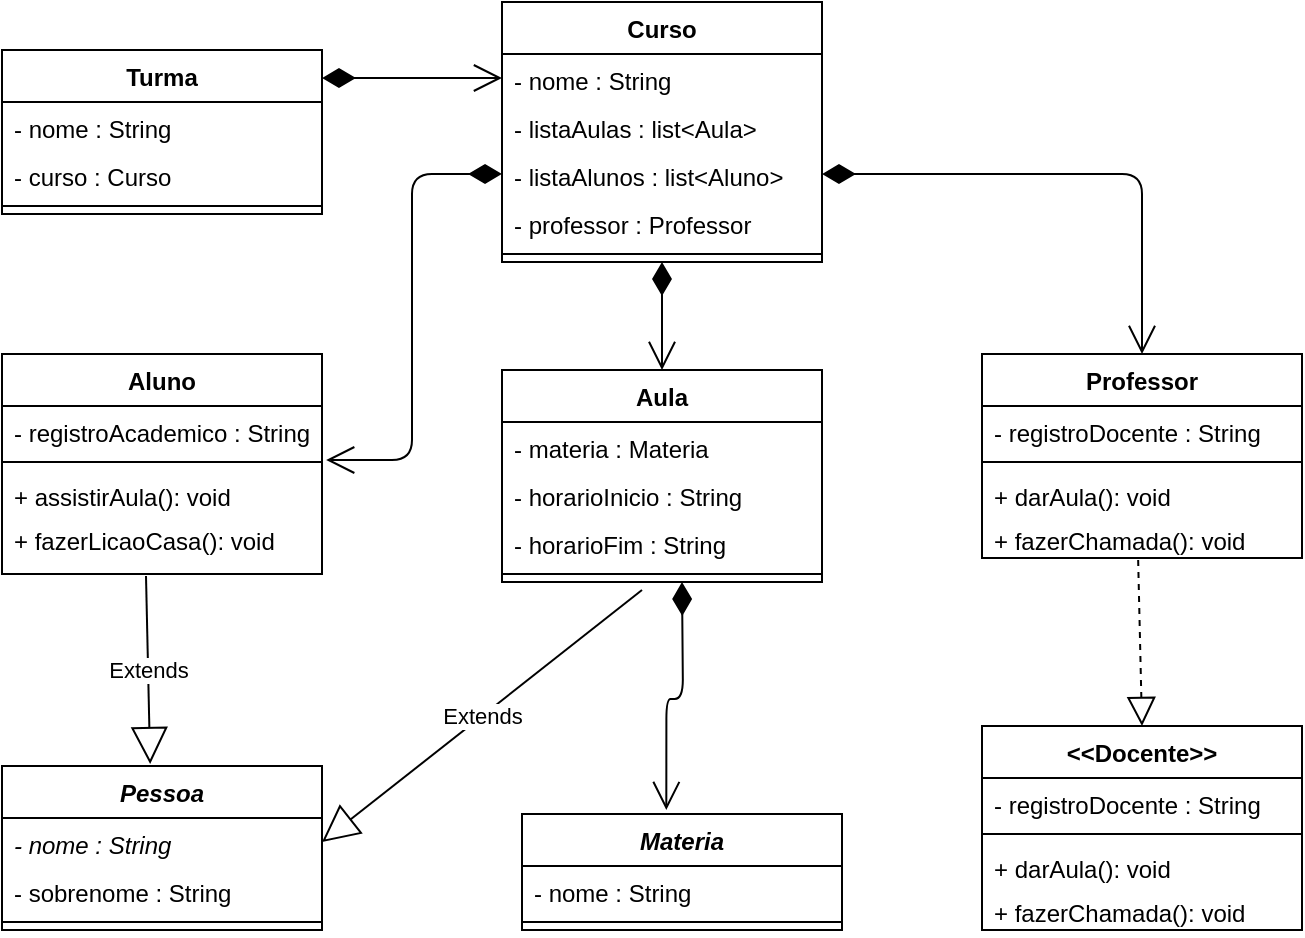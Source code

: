 <mxfile version="13.6.6" type="device"><diagram id="aBLnvHHOu77cB-Ppy9Iq" name="Page-1"><mxGraphModel dx="828" dy="1652" grid="1" gridSize="10" guides="1" tooltips="1" connect="1" arrows="1" fold="1" page="1" pageScale="1" pageWidth="827" pageHeight="1169" math="0" shadow="0"><root><mxCell id="0"/><mxCell id="1" parent="0"/><mxCell id="QdhpOE0VRcFPDTs3WiqI-6" value="Curso" style="swimlane;fontStyle=1;align=center;verticalAlign=top;childLayout=stackLayout;horizontal=1;startSize=26;horizontalStack=0;resizeParent=1;resizeParentMax=0;resizeLast=0;collapsible=1;marginBottom=0;" vertex="1" parent="1"><mxGeometry x="390" y="-224" width="160" height="130" as="geometry"/></mxCell><mxCell id="QdhpOE0VRcFPDTs3WiqI-7" value="- nome : String " style="text;strokeColor=none;fillColor=none;align=left;verticalAlign=top;spacingLeft=4;spacingRight=4;overflow=hidden;rotatable=0;points=[[0,0.5],[1,0.5]];portConstraint=eastwest;" vertex="1" parent="QdhpOE0VRcFPDTs3WiqI-6"><mxGeometry y="26" width="160" height="24" as="geometry"/></mxCell><mxCell id="QdhpOE0VRcFPDTs3WiqI-12" value="- listaAulas : list&lt;Aula&gt; " style="text;strokeColor=none;fillColor=none;align=left;verticalAlign=top;spacingLeft=4;spacingRight=4;overflow=hidden;rotatable=0;points=[[0,0.5],[1,0.5]];portConstraint=eastwest;" vertex="1" parent="QdhpOE0VRcFPDTs3WiqI-6"><mxGeometry y="50" width="160" height="24" as="geometry"/></mxCell><mxCell id="QdhpOE0VRcFPDTs3WiqI-13" value="- listaAlunos : list&lt;Aluno&gt; " style="text;strokeColor=none;fillColor=none;align=left;verticalAlign=top;spacingLeft=4;spacingRight=4;overflow=hidden;rotatable=0;points=[[0,0.5],[1,0.5]];portConstraint=eastwest;" vertex="1" parent="QdhpOE0VRcFPDTs3WiqI-6"><mxGeometry y="74" width="160" height="24" as="geometry"/></mxCell><mxCell id="QdhpOE0VRcFPDTs3WiqI-14" value="- professor : Professor " style="text;strokeColor=none;fillColor=none;align=left;verticalAlign=top;spacingLeft=4;spacingRight=4;overflow=hidden;rotatable=0;points=[[0,0.5],[1,0.5]];portConstraint=eastwest;" vertex="1" parent="QdhpOE0VRcFPDTs3WiqI-6"><mxGeometry y="98" width="160" height="24" as="geometry"/></mxCell><mxCell id="QdhpOE0VRcFPDTs3WiqI-8" value="" style="line;strokeWidth=1;fillColor=none;align=left;verticalAlign=middle;spacingTop=-1;spacingLeft=3;spacingRight=3;rotatable=0;labelPosition=right;points=[];portConstraint=eastwest;" vertex="1" parent="QdhpOE0VRcFPDTs3WiqI-6"><mxGeometry y="122" width="160" height="8" as="geometry"/></mxCell><mxCell id="QdhpOE0VRcFPDTs3WiqI-15" value="Professor" style="swimlane;fontStyle=1;align=center;verticalAlign=top;childLayout=stackLayout;horizontal=1;startSize=26;horizontalStack=0;resizeParent=1;resizeParentMax=0;resizeLast=0;collapsible=1;marginBottom=0;" vertex="1" parent="1"><mxGeometry x="630" y="-48" width="160" height="102" as="geometry"/></mxCell><mxCell id="QdhpOE0VRcFPDTs3WiqI-20" value="- registroDocente : String&#10; " style="text;strokeColor=none;fillColor=none;align=left;verticalAlign=top;spacingLeft=4;spacingRight=4;overflow=hidden;rotatable=0;points=[[0,0.5],[1,0.5]];portConstraint=eastwest;" vertex="1" parent="QdhpOE0VRcFPDTs3WiqI-15"><mxGeometry y="26" width="160" height="24" as="geometry"/></mxCell><mxCell id="QdhpOE0VRcFPDTs3WiqI-17" value="" style="line;strokeWidth=1;fillColor=none;align=left;verticalAlign=middle;spacingTop=-1;spacingLeft=3;spacingRight=3;rotatable=0;labelPosition=right;points=[];portConstraint=eastwest;" vertex="1" parent="QdhpOE0VRcFPDTs3WiqI-15"><mxGeometry y="50" width="160" height="8" as="geometry"/></mxCell><mxCell id="QdhpOE0VRcFPDTs3WiqI-18" value="+ darAula(): void" style="text;strokeColor=none;fillColor=none;align=left;verticalAlign=top;spacingLeft=4;spacingRight=4;overflow=hidden;rotatable=0;points=[[0,0.5],[1,0.5]];portConstraint=eastwest;" vertex="1" parent="QdhpOE0VRcFPDTs3WiqI-15"><mxGeometry y="58" width="160" height="22" as="geometry"/></mxCell><mxCell id="QdhpOE0VRcFPDTs3WiqI-21" value="+ fazerChamada(): void" style="text;strokeColor=none;fillColor=none;align=left;verticalAlign=top;spacingLeft=4;spacingRight=4;overflow=hidden;rotatable=0;points=[[0,0.5],[1,0.5]];portConstraint=eastwest;" vertex="1" parent="QdhpOE0VRcFPDTs3WiqI-15"><mxGeometry y="80" width="160" height="22" as="geometry"/></mxCell><mxCell id="QdhpOE0VRcFPDTs3WiqI-1" value="Aluno" style="swimlane;fontStyle=1;align=center;verticalAlign=top;childLayout=stackLayout;horizontal=1;startSize=26;horizontalStack=0;resizeParent=1;resizeParentMax=0;resizeLast=0;collapsible=1;marginBottom=0;" vertex="1" parent="1"><mxGeometry x="140" y="-48" width="160" height="110" as="geometry"/></mxCell><mxCell id="QdhpOE0VRcFPDTs3WiqI-2" value="- registroAcademico : String " style="text;strokeColor=none;fillColor=none;align=left;verticalAlign=top;spacingLeft=4;spacingRight=4;overflow=hidden;rotatable=0;points=[[0,0.5],[1,0.5]];portConstraint=eastwest;" vertex="1" parent="QdhpOE0VRcFPDTs3WiqI-1"><mxGeometry y="26" width="160" height="24" as="geometry"/></mxCell><mxCell id="QdhpOE0VRcFPDTs3WiqI-3" value="" style="line;strokeWidth=1;fillColor=none;align=left;verticalAlign=middle;spacingTop=-1;spacingLeft=3;spacingRight=3;rotatable=0;labelPosition=right;points=[];portConstraint=eastwest;" vertex="1" parent="QdhpOE0VRcFPDTs3WiqI-1"><mxGeometry y="50" width="160" height="8" as="geometry"/></mxCell><mxCell id="QdhpOE0VRcFPDTs3WiqI-4" value="+ assistirAula(): void" style="text;strokeColor=none;fillColor=none;align=left;verticalAlign=top;spacingLeft=4;spacingRight=4;overflow=hidden;rotatable=0;points=[[0,0.5],[1,0.5]];portConstraint=eastwest;" vertex="1" parent="QdhpOE0VRcFPDTs3WiqI-1"><mxGeometry y="58" width="160" height="22" as="geometry"/></mxCell><mxCell id="QdhpOE0VRcFPDTs3WiqI-5" value="+ fazerLicaoCasa(): void" style="text;strokeColor=none;fillColor=none;align=left;verticalAlign=top;spacingLeft=4;spacingRight=4;overflow=hidden;rotatable=0;points=[[0,0.5],[1,0.5]];portConstraint=eastwest;" vertex="1" parent="QdhpOE0VRcFPDTs3WiqI-1"><mxGeometry y="80" width="160" height="30" as="geometry"/></mxCell><mxCell id="QdhpOE0VRcFPDTs3WiqI-65" value="" style="endArrow=open;html=1;endSize=12;startArrow=diamondThin;startSize=14;startFill=1;edgeStyle=orthogonalEdgeStyle;align=left;verticalAlign=bottom;exitX=0;exitY=0.5;exitDx=0;exitDy=0;entryX=1.013;entryY=1.125;entryDx=0;entryDy=0;entryPerimeter=0;" edge="1" parent="1" source="QdhpOE0VRcFPDTs3WiqI-13" target="QdhpOE0VRcFPDTs3WiqI-2"><mxGeometry x="-0.61" y="-12" relative="1" as="geometry"><mxPoint x="190" y="-80" as="sourcePoint"/><mxPoint x="350" y="-80" as="targetPoint"/><mxPoint x="12" y="-12" as="offset"/></mxGeometry></mxCell><mxCell id="QdhpOE0VRcFPDTs3WiqI-68" value="" style="endArrow=open;html=1;endSize=12;startArrow=diamondThin;startSize=14;startFill=1;edgeStyle=orthogonalEdgeStyle;align=left;verticalAlign=bottom;exitX=1;exitY=0.5;exitDx=0;exitDy=0;entryX=0.5;entryY=0;entryDx=0;entryDy=0;" edge="1" parent="1" source="QdhpOE0VRcFPDTs3WiqI-13" target="QdhpOE0VRcFPDTs3WiqI-15"><mxGeometry x="-0.84" y="22" relative="1" as="geometry"><mxPoint x="620" y="-130" as="sourcePoint"/><mxPoint x="780" y="-130" as="targetPoint"/><mxPoint as="offset"/></mxGeometry></mxCell><mxCell id="QdhpOE0VRcFPDTs3WiqI-22" value="Aula" style="swimlane;fontStyle=1;align=center;verticalAlign=top;childLayout=stackLayout;horizontal=1;startSize=26;horizontalStack=0;resizeParent=1;resizeParentMax=0;resizeLast=0;collapsible=1;marginBottom=0;" vertex="1" parent="1"><mxGeometry x="390" y="-40" width="160" height="106" as="geometry"/></mxCell><mxCell id="QdhpOE0VRcFPDTs3WiqI-23" value="- materia : Materia" style="text;strokeColor=none;fillColor=none;align=left;verticalAlign=top;spacingLeft=4;spacingRight=4;overflow=hidden;rotatable=0;points=[[0,0.5],[1,0.5]];portConstraint=eastwest;" vertex="1" parent="QdhpOE0VRcFPDTs3WiqI-22"><mxGeometry y="26" width="160" height="24" as="geometry"/></mxCell><mxCell id="QdhpOE0VRcFPDTs3WiqI-27" value="- horarioInicio : String " style="text;strokeColor=none;fillColor=none;align=left;verticalAlign=top;spacingLeft=4;spacingRight=4;overflow=hidden;rotatable=0;points=[[0,0.5],[1,0.5]];portConstraint=eastwest;" vertex="1" parent="QdhpOE0VRcFPDTs3WiqI-22"><mxGeometry y="50" width="160" height="24" as="geometry"/></mxCell><mxCell id="QdhpOE0VRcFPDTs3WiqI-28" value="- horarioFim : String " style="text;strokeColor=none;fillColor=none;align=left;verticalAlign=top;spacingLeft=4;spacingRight=4;overflow=hidden;rotatable=0;points=[[0,0.5],[1,0.5]];portConstraint=eastwest;" vertex="1" parent="QdhpOE0VRcFPDTs3WiqI-22"><mxGeometry y="74" width="160" height="24" as="geometry"/></mxCell><mxCell id="QdhpOE0VRcFPDTs3WiqI-24" value="" style="line;strokeWidth=1;fillColor=none;align=left;verticalAlign=middle;spacingTop=-1;spacingLeft=3;spacingRight=3;rotatable=0;labelPosition=right;points=[];portConstraint=eastwest;" vertex="1" parent="QdhpOE0VRcFPDTs3WiqI-22"><mxGeometry y="98" width="160" height="8" as="geometry"/></mxCell><mxCell id="QdhpOE0VRcFPDTs3WiqI-69" value="" style="endArrow=open;html=1;endSize=12;startArrow=diamondThin;startSize=14;startFill=1;edgeStyle=orthogonalEdgeStyle;align=left;verticalAlign=bottom;exitX=0.5;exitY=1;exitDx=0;exitDy=0;entryX=0.5;entryY=0;entryDx=0;entryDy=0;" edge="1" parent="1" source="QdhpOE0VRcFPDTs3WiqI-6" target="QdhpOE0VRcFPDTs3WiqI-22"><mxGeometry x="0.259" y="30" relative="1" as="geometry"><mxPoint x="410" y="-60" as="sourcePoint"/><mxPoint x="570" y="-60" as="targetPoint"/><mxPoint as="offset"/></mxGeometry></mxCell><mxCell id="QdhpOE0VRcFPDTs3WiqI-72" value="Extends" style="endArrow=block;endSize=16;endFill=0;html=1;entryX=1;entryY=0.5;entryDx=0;entryDy=0;" edge="1" parent="1" target="QdhpOE0VRcFPDTs3WiqI-46"><mxGeometry width="160" relative="1" as="geometry"><mxPoint x="460" y="70" as="sourcePoint"/><mxPoint x="450" y="290" as="targetPoint"/></mxGeometry></mxCell><mxCell id="QdhpOE0VRcFPDTs3WiqI-73" value="" style="endArrow=block;dashed=1;endFill=0;endSize=12;html=1;exitX=0.488;exitY=1.045;exitDx=0;exitDy=0;exitPerimeter=0;entryX=0.5;entryY=0;entryDx=0;entryDy=0;" edge="1" parent="1" source="QdhpOE0VRcFPDTs3WiqI-21" target="QdhpOE0VRcFPDTs3WiqI-55"><mxGeometry width="160" relative="1" as="geometry"><mxPoint x="570" y="280" as="sourcePoint"/><mxPoint x="730" y="280" as="targetPoint"/></mxGeometry></mxCell><mxCell id="QdhpOE0VRcFPDTs3WiqI-55" value="&lt;&lt;Docente&gt;&gt;" style="swimlane;fontStyle=1;align=center;verticalAlign=top;childLayout=stackLayout;horizontal=1;startSize=26;horizontalStack=0;resizeParent=1;resizeParentMax=0;resizeLast=0;collapsible=1;marginBottom=0;" vertex="1" parent="1"><mxGeometry x="630" y="138" width="160" height="102" as="geometry"/></mxCell><mxCell id="QdhpOE0VRcFPDTs3WiqI-57" value="- registroDocente : String&#10; " style="text;strokeColor=none;fillColor=none;align=left;verticalAlign=top;spacingLeft=4;spacingRight=4;overflow=hidden;rotatable=0;points=[[0,0.5],[1,0.5]];portConstraint=eastwest;" vertex="1" parent="QdhpOE0VRcFPDTs3WiqI-55"><mxGeometry y="26" width="160" height="24" as="geometry"/></mxCell><mxCell id="QdhpOE0VRcFPDTs3WiqI-58" value="" style="line;strokeWidth=1;fillColor=none;align=left;verticalAlign=middle;spacingTop=-1;spacingLeft=3;spacingRight=3;rotatable=0;labelPosition=right;points=[];portConstraint=eastwest;" vertex="1" parent="QdhpOE0VRcFPDTs3WiqI-55"><mxGeometry y="50" width="160" height="8" as="geometry"/></mxCell><mxCell id="QdhpOE0VRcFPDTs3WiqI-59" value="+ darAula(): void" style="text;strokeColor=none;fillColor=none;align=left;verticalAlign=top;spacingLeft=4;spacingRight=4;overflow=hidden;rotatable=0;points=[[0,0.5],[1,0.5]];portConstraint=eastwest;" vertex="1" parent="QdhpOE0VRcFPDTs3WiqI-55"><mxGeometry y="58" width="160" height="22" as="geometry"/></mxCell><mxCell id="QdhpOE0VRcFPDTs3WiqI-60" value="+ fazerChamada(): void" style="text;strokeColor=none;fillColor=none;align=left;verticalAlign=top;spacingLeft=4;spacingRight=4;overflow=hidden;rotatable=0;points=[[0,0.5],[1,0.5]];portConstraint=eastwest;" vertex="1" parent="QdhpOE0VRcFPDTs3WiqI-55"><mxGeometry y="80" width="160" height="22" as="geometry"/></mxCell><mxCell id="QdhpOE0VRcFPDTs3WiqI-45" value="Pessoa" style="swimlane;fontStyle=3;align=center;verticalAlign=top;childLayout=stackLayout;horizontal=1;startSize=26;horizontalStack=0;resizeParent=1;resizeParentMax=0;resizeLast=0;collapsible=1;marginBottom=0;" vertex="1" parent="1"><mxGeometry x="140" y="158" width="160" height="82" as="geometry"/></mxCell><mxCell id="QdhpOE0VRcFPDTs3WiqI-46" value="- nome : String&#10; " style="text;strokeColor=none;fillColor=none;align=left;verticalAlign=top;spacingLeft=4;spacingRight=4;overflow=hidden;rotatable=0;points=[[0,0.5],[1,0.5]];portConstraint=eastwest;fontStyle=2" vertex="1" parent="QdhpOE0VRcFPDTs3WiqI-45"><mxGeometry y="26" width="160" height="24" as="geometry"/></mxCell><mxCell id="QdhpOE0VRcFPDTs3WiqI-62" value="- sobrenome : String&#10; " style="text;strokeColor=none;fillColor=none;align=left;verticalAlign=top;spacingLeft=4;spacingRight=4;overflow=hidden;rotatable=0;points=[[0,0.5],[1,0.5]];portConstraint=eastwest;" vertex="1" parent="QdhpOE0VRcFPDTs3WiqI-45"><mxGeometry y="50" width="160" height="24" as="geometry"/></mxCell><mxCell id="QdhpOE0VRcFPDTs3WiqI-48" value="" style="line;strokeWidth=1;fillColor=none;align=left;verticalAlign=middle;spacingTop=-1;spacingLeft=3;spacingRight=3;rotatable=0;labelPosition=right;points=[];portConstraint=eastwest;" vertex="1" parent="QdhpOE0VRcFPDTs3WiqI-45"><mxGeometry y="74" width="160" height="8" as="geometry"/></mxCell><mxCell id="QdhpOE0VRcFPDTs3WiqI-75" value="Extends" style="endArrow=block;endSize=16;endFill=0;html=1;exitX=0.45;exitY=1.033;exitDx=0;exitDy=0;exitPerimeter=0;entryX=0.463;entryY=-0.012;entryDx=0;entryDy=0;entryPerimeter=0;" edge="1" parent="1" source="QdhpOE0VRcFPDTs3WiqI-5" target="QdhpOE0VRcFPDTs3WiqI-45"><mxGeometry width="160" relative="1" as="geometry"><mxPoint x="190" y="90" as="sourcePoint"/><mxPoint x="350" y="90" as="targetPoint"/></mxGeometry></mxCell><mxCell id="QdhpOE0VRcFPDTs3WiqI-36" value="Materia" style="swimlane;fontStyle=3;align=center;verticalAlign=top;childLayout=stackLayout;horizontal=1;startSize=26;horizontalStack=0;resizeParent=1;resizeParentMax=0;resizeLast=0;collapsible=1;marginBottom=0;" vertex="1" parent="1"><mxGeometry x="400" y="182" width="160" height="58" as="geometry"/></mxCell><mxCell id="QdhpOE0VRcFPDTs3WiqI-37" value="- nome : String " style="text;strokeColor=none;fillColor=none;align=left;verticalAlign=top;spacingLeft=4;spacingRight=4;overflow=hidden;rotatable=0;points=[[0,0.5],[1,0.5]];portConstraint=eastwest;" vertex="1" parent="QdhpOE0VRcFPDTs3WiqI-36"><mxGeometry y="26" width="160" height="24" as="geometry"/></mxCell><mxCell id="QdhpOE0VRcFPDTs3WiqI-40" value="" style="line;strokeWidth=1;fillColor=none;align=left;verticalAlign=middle;spacingTop=-1;spacingLeft=3;spacingRight=3;rotatable=0;labelPosition=right;points=[];portConstraint=eastwest;" vertex="1" parent="QdhpOE0VRcFPDTs3WiqI-36"><mxGeometry y="50" width="160" height="8" as="geometry"/></mxCell><mxCell id="QdhpOE0VRcFPDTs3WiqI-76" value="" style="endArrow=open;html=1;endSize=12;startArrow=diamondThin;startSize=14;startFill=1;edgeStyle=orthogonalEdgeStyle;align=left;verticalAlign=bottom;entryX=0.451;entryY=-0.034;entryDx=0;entryDy=0;entryPerimeter=0;" edge="1" parent="1" target="QdhpOE0VRcFPDTs3WiqI-36"><mxGeometry x="-0.425" y="18" relative="1" as="geometry"><mxPoint x="480" y="66" as="sourcePoint"/><mxPoint x="574" y="158" as="targetPoint"/><mxPoint as="offset"/></mxGeometry></mxCell><mxCell id="QdhpOE0VRcFPDTs3WiqI-77" value="" style="endArrow=open;html=1;endSize=12;startArrow=diamondThin;startSize=14;startFill=1;edgeStyle=orthogonalEdgeStyle;align=left;verticalAlign=bottom;entryX=0;entryY=0.5;entryDx=0;entryDy=0;exitX=1;exitY=0.171;exitDx=0;exitDy=0;exitPerimeter=0;" edge="1" parent="1" source="QdhpOE0VRcFPDTs3WiqI-29" target="QdhpOE0VRcFPDTs3WiqI-7"><mxGeometry x="-0.762" y="34" relative="1" as="geometry"><mxPoint x="220" y="-240" as="sourcePoint"/><mxPoint x="380" y="-240" as="targetPoint"/><mxPoint x="-22" y="8" as="offset"/></mxGeometry></mxCell><mxCell id="QdhpOE0VRcFPDTs3WiqI-29" value="Turma" style="swimlane;fontStyle=1;align=center;verticalAlign=top;childLayout=stackLayout;horizontal=1;startSize=26;horizontalStack=0;resizeParent=1;resizeParentMax=0;resizeLast=0;collapsible=1;marginBottom=0;" vertex="1" parent="1"><mxGeometry x="140" y="-200" width="160" height="82" as="geometry"/></mxCell><mxCell id="QdhpOE0VRcFPDTs3WiqI-30" value="- nome : String " style="text;strokeColor=none;fillColor=none;align=left;verticalAlign=top;spacingLeft=4;spacingRight=4;overflow=hidden;rotatable=0;points=[[0,0.5],[1,0.5]];portConstraint=eastwest;" vertex="1" parent="QdhpOE0VRcFPDTs3WiqI-29"><mxGeometry y="26" width="160" height="24" as="geometry"/></mxCell><mxCell id="QdhpOE0VRcFPDTs3WiqI-31" value="- curso : Curso" style="text;strokeColor=none;fillColor=none;align=left;verticalAlign=top;spacingLeft=4;spacingRight=4;overflow=hidden;rotatable=0;points=[[0,0.5],[1,0.5]];portConstraint=eastwest;" vertex="1" parent="QdhpOE0VRcFPDTs3WiqI-29"><mxGeometry y="50" width="160" height="24" as="geometry"/></mxCell><mxCell id="QdhpOE0VRcFPDTs3WiqI-33" value="" style="line;strokeWidth=1;fillColor=none;align=left;verticalAlign=middle;spacingTop=-1;spacingLeft=3;spacingRight=3;rotatable=0;labelPosition=right;points=[];portConstraint=eastwest;" vertex="1" parent="QdhpOE0VRcFPDTs3WiqI-29"><mxGeometry y="74" width="160" height="8" as="geometry"/></mxCell></root></mxGraphModel></diagram></mxfile>